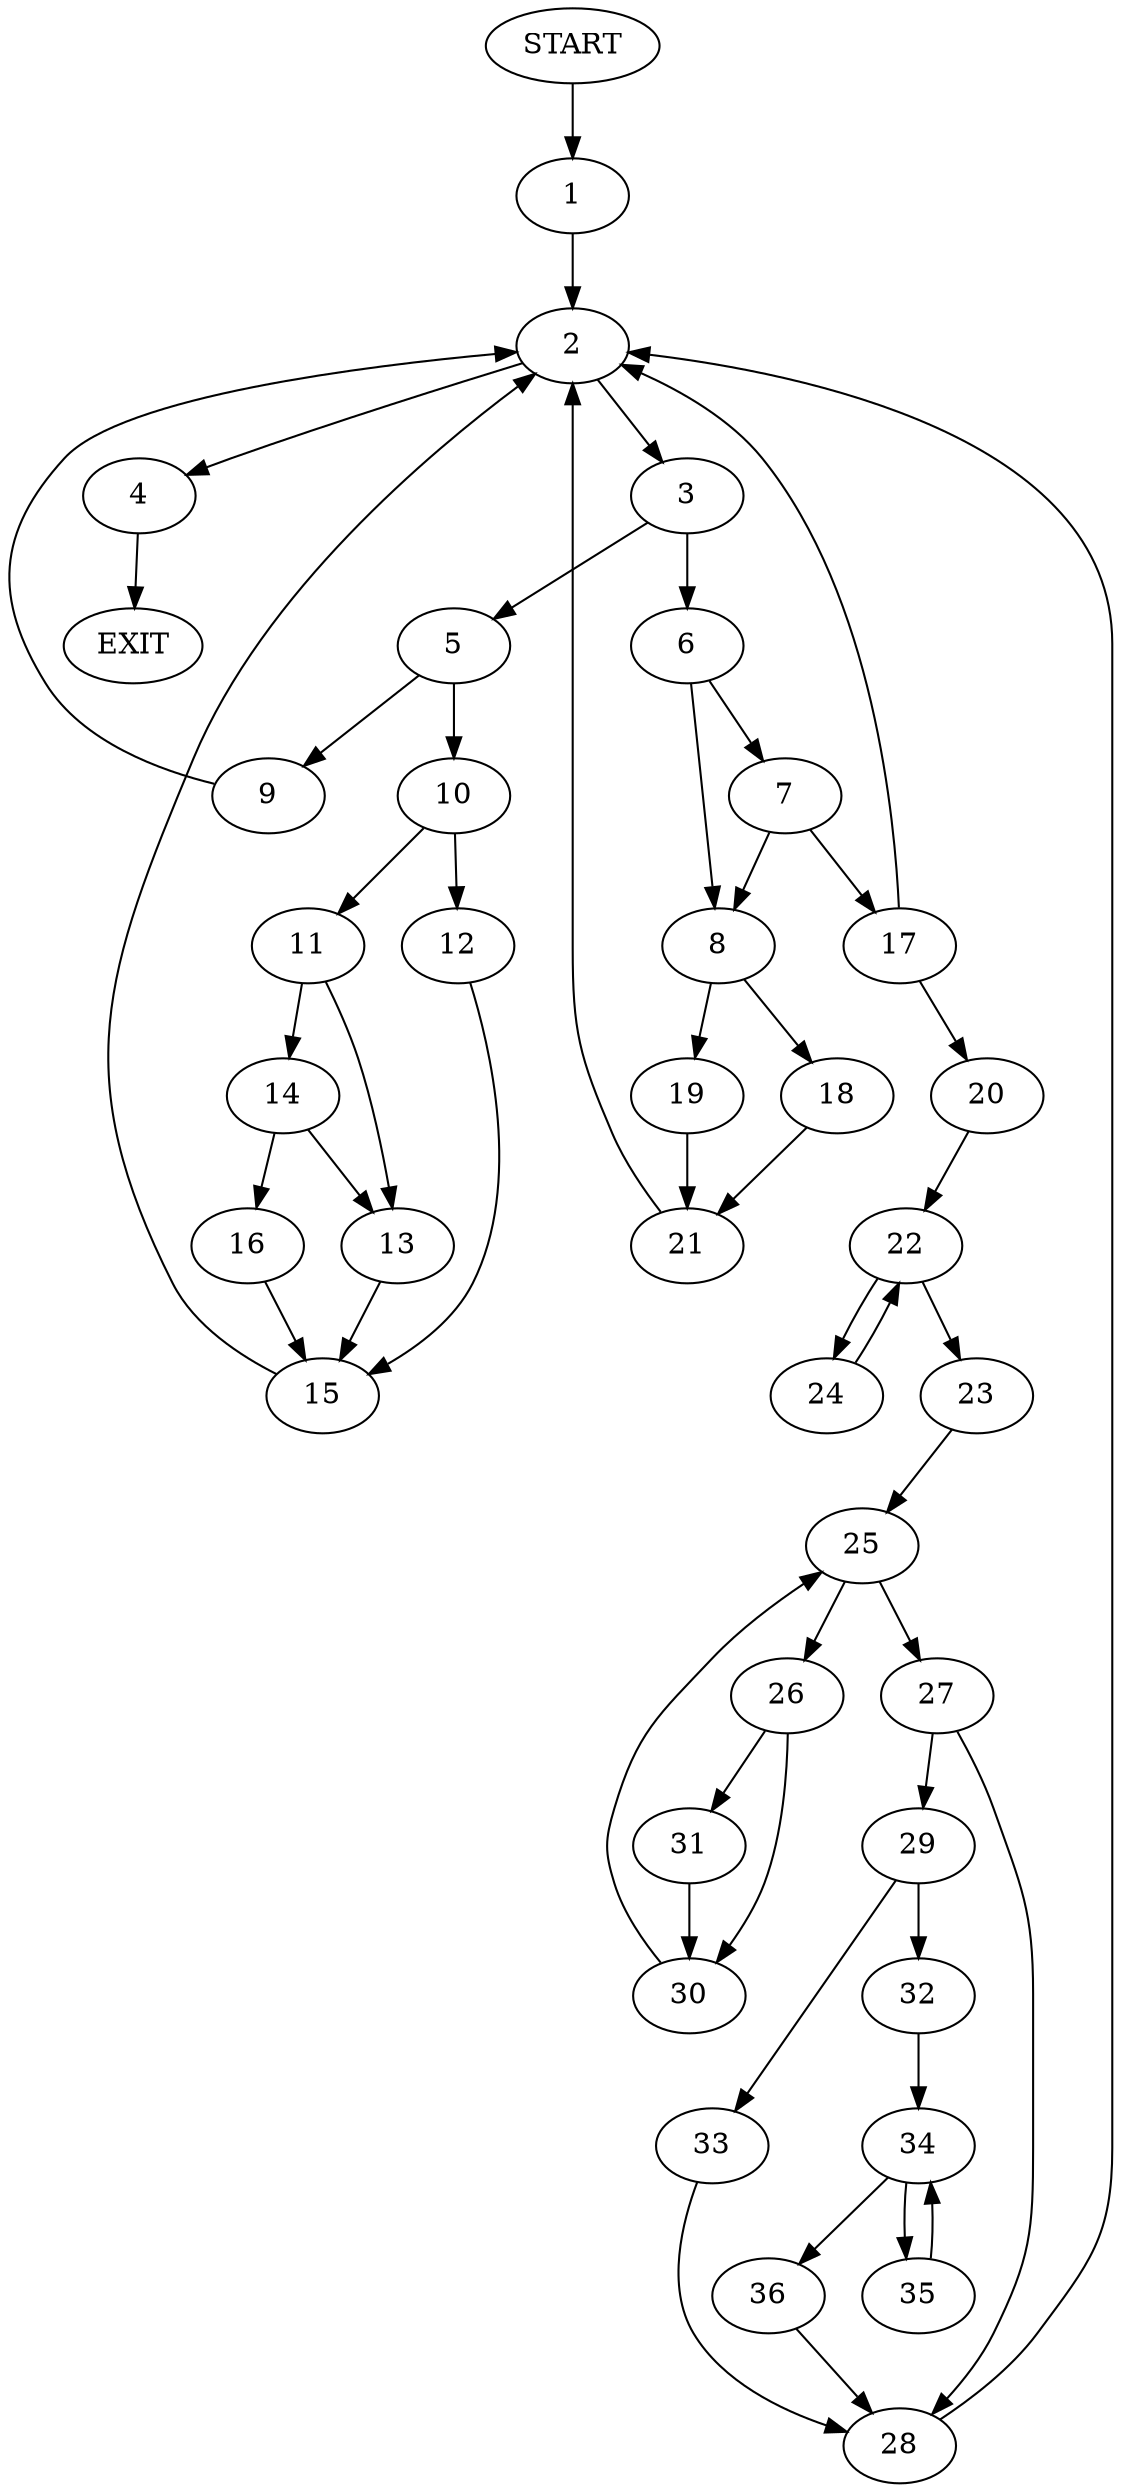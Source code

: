 digraph {
0 [label="START"]
37 [label="EXIT"]
0 -> 1
1 -> 2
2 -> 3
2 -> 4
4 -> 37
3 -> 5
3 -> 6
6 -> 7
6 -> 8
5 -> 9
5 -> 10
9 -> 2
10 -> 11
10 -> 12
11 -> 13
11 -> 14
12 -> 15
15 -> 2
13 -> 15
14 -> 13
14 -> 16
16 -> 15
7 -> 17
7 -> 8
8 -> 18
8 -> 19
17 -> 2
17 -> 20
18 -> 21
19 -> 21
21 -> 2
20 -> 22
22 -> 23
22 -> 24
23 -> 25
24 -> 22
25 -> 26
25 -> 27
27 -> 28
27 -> 29
26 -> 30
26 -> 31
31 -> 30
30 -> 25
29 -> 32
29 -> 33
28 -> 2
32 -> 34
33 -> 28
34 -> 35
34 -> 36
36 -> 28
35 -> 34
}
